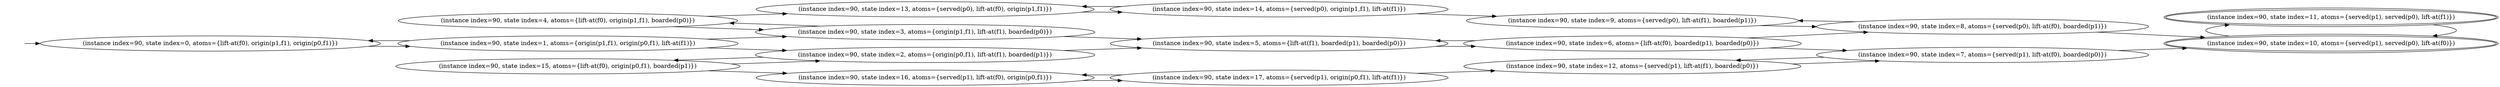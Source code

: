 digraph {
rankdir="LR"
s0[label="(instance index=90, state index=0, atoms={lift-at(f0), origin(p1,f1), origin(p0,f1)})"]
s4[label="(instance index=90, state index=4, atoms={lift-at(f0), origin(p1,f1), boarded(p0)})"]
s15[label="(instance index=90, state index=15, atoms={lift-at(f0), origin(p0,f1), boarded(p1)})"]
s1[label="(instance index=90, state index=1, atoms={origin(p1,f1), origin(p0,f1), lift-at(f1)})"]
s13[label="(instance index=90, state index=13, atoms={served(p0), lift-at(f0), origin(p1,f1)})"]
s2[label="(instance index=90, state index=2, atoms={origin(p0,f1), lift-at(f1), boarded(p1)})"]
s3[label="(instance index=90, state index=3, atoms={origin(p1,f1), lift-at(f1), boarded(p0)})"]
s16[label="(instance index=90, state index=16, atoms={served(p1), lift-at(f0), origin(p0,f1)})"]
s5[label="(instance index=90, state index=5, atoms={lift-at(f1), boarded(p1), boarded(p0)})"]
s17[label="(instance index=90, state index=17, atoms={served(p1), origin(p0,f1), lift-at(f1)})"]
s14[label="(instance index=90, state index=14, atoms={served(p0), origin(p1,f1), lift-at(f1)})"]
s6[label="(instance index=90, state index=6, atoms={lift-at(f0), boarded(p1), boarded(p0)})"]
s12[label="(instance index=90, state index=12, atoms={served(p1), lift-at(f1), boarded(p0)})"]
s9[label="(instance index=90, state index=9, atoms={served(p0), lift-at(f1), boarded(p1)})"]
s7[label="(instance index=90, state index=7, atoms={served(p1), lift-at(f0), boarded(p0)})"]
s8[label="(instance index=90, state index=8, atoms={served(p0), lift-at(f0), boarded(p1)})"]
s11[peripheries=2,label="(instance index=90, state index=11, atoms={served(p1), served(p0), lift-at(f1)})"]
s10[peripheries=2,label="(instance index=90, state index=10, atoms={served(p1), served(p0), lift-at(f0)})"]
Dangling [ label = "", style = invis ]
{ rank = same; Dangling }
Dangling -> s0
{ rank = same; s0}
{ rank = same; s4,s15,s1}
{ rank = same; s13,s2,s3,s16}
{ rank = same; s5,s17,s14}
{ rank = same; s6,s12,s9}
{ rank = same; s7,s8}
{ rank = same; s11,s10}
{
s0->s1
}
{
s4->s13
s4->s3
s15->s2
s15->s16
s1->s2
s1->s3
s1->s0
}
{
s13->s14
s2->s15
s2->s5
s3->s5
s3->s4
s16->s17
}
{
s5->s6
s17->s12
s17->s16
s14->s13
s14->s9
}
{
s6->s7
s6->s5
s6->s8
s12->s7
s9->s8
}
{
s7->s12
s7->s10
s8->s10
s8->s9
}
{
s11->s10
s10->s11
}
}
